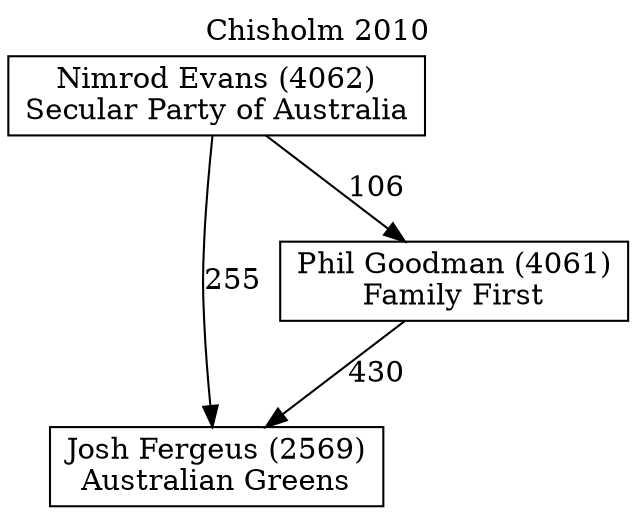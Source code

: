 // House preference flow
digraph "Josh Fergeus (2569)_Chisholm_2010" {
	graph [label="Chisholm 2010" labelloc=t mclimit=10]
	node [shape=box]
	"Josh Fergeus (2569)" [label="Josh Fergeus (2569)
Australian Greens"]
	"Nimrod Evans (4062)" [label="Nimrod Evans (4062)
Secular Party of Australia"]
	"Phil Goodman (4061)" [label="Phil Goodman (4061)
Family First"]
	"Nimrod Evans (4062)" -> "Josh Fergeus (2569)" [label=255]
	"Nimrod Evans (4062)" -> "Phil Goodman (4061)" [label=106]
	"Phil Goodman (4061)" -> "Josh Fergeus (2569)" [label=430]
}
